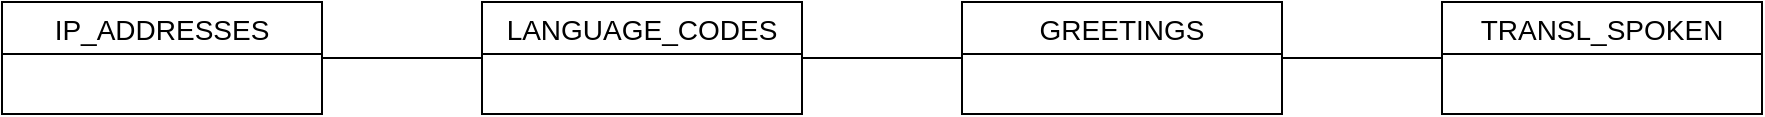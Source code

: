 <mxfile version="22.0.2" type="device" pages="3">
  <diagram id="hJV0ZQkFbABwnVKJ7RYU" name="conceptual_design">
    <mxGraphModel dx="1000" dy="539" grid="1" gridSize="10" guides="1" tooltips="1" connect="1" arrows="1" fold="1" page="1" pageScale="1" pageWidth="1000" pageHeight="1000" math="0" shadow="0">
      <root>
        <mxCell id="0" />
        <mxCell id="1" parent="0" />
        <mxCell id="ZknJ5x5VJZ94a26kMO_S-1" value="IP_ADDRESSES" style="swimlane;fontStyle=0;childLayout=stackLayout;horizontal=1;startSize=26;horizontalStack=0;resizeParent=1;resizeParentMax=0;resizeLast=0;collapsible=1;marginBottom=0;align=center;fontSize=14;" vertex="1" parent="1">
          <mxGeometry x="60" y="472" width="160" height="56" as="geometry" />
        </mxCell>
        <mxCell id="891kBZRs9Im1itmzaJ-h-1" value="LANGUAGE_CODES" style="swimlane;fontStyle=0;childLayout=stackLayout;horizontal=1;startSize=26;horizontalStack=0;resizeParent=1;resizeParentMax=0;resizeLast=0;collapsible=1;marginBottom=0;align=center;fontSize=14;" vertex="1" parent="1">
          <mxGeometry x="300" y="472" width="160" height="56" as="geometry" />
        </mxCell>
        <mxCell id="891kBZRs9Im1itmzaJ-h-5" value="GREETINGS" style="swimlane;fontStyle=0;childLayout=stackLayout;horizontal=1;startSize=26;horizontalStack=0;resizeParent=1;resizeParentMax=0;resizeLast=0;collapsible=1;marginBottom=0;align=center;fontSize=14;" vertex="1" parent="1">
          <mxGeometry x="540" y="472" width="160" height="56" as="geometry" />
        </mxCell>
        <mxCell id="891kBZRs9Im1itmzaJ-h-6" value="TRANSL_SPOKEN" style="swimlane;fontStyle=0;childLayout=stackLayout;horizontal=1;startSize=26;horizontalStack=0;resizeParent=1;resizeParentMax=0;resizeLast=0;collapsible=1;marginBottom=0;align=center;fontSize=14;" vertex="1" parent="1">
          <mxGeometry x="780" y="472" width="160" height="56" as="geometry" />
        </mxCell>
        <mxCell id="891kBZRs9Im1itmzaJ-h-7" value="" style="endArrow=none;html=1;rounded=0;" edge="1" parent="1" source="ZknJ5x5VJZ94a26kMO_S-1" target="891kBZRs9Im1itmzaJ-h-1">
          <mxGeometry relative="1" as="geometry">
            <mxPoint x="220" y="582" as="sourcePoint" />
            <mxPoint x="380" y="582" as="targetPoint" />
          </mxGeometry>
        </mxCell>
        <mxCell id="891kBZRs9Im1itmzaJ-h-8" value="" style="endArrow=none;html=1;rounded=0;" edge="1" parent="1" source="891kBZRs9Im1itmzaJ-h-1" target="891kBZRs9Im1itmzaJ-h-5">
          <mxGeometry relative="1" as="geometry">
            <mxPoint x="360" y="642" as="sourcePoint" />
            <mxPoint x="520" y="642" as="targetPoint" />
          </mxGeometry>
        </mxCell>
        <mxCell id="891kBZRs9Im1itmzaJ-h-9" value="" style="endArrow=none;html=1;rounded=0;" edge="1" parent="1" source="891kBZRs9Im1itmzaJ-h-5" target="891kBZRs9Im1itmzaJ-h-6">
          <mxGeometry relative="1" as="geometry">
            <mxPoint x="510" y="572" as="sourcePoint" />
            <mxPoint x="670" y="572" as="targetPoint" />
          </mxGeometry>
        </mxCell>
      </root>
    </mxGraphModel>
  </diagram>
  <diagram id="FNNzb435j0wHvh76Kjw6" name="logical_design">
    <mxGraphModel dx="1000" dy="539" grid="1" gridSize="10" guides="1" tooltips="1" connect="1" arrows="1" fold="1" page="1" pageScale="1" pageWidth="1000" pageHeight="1000" math="0" shadow="0">
      <root>
        <mxCell id="0" />
        <mxCell id="1" parent="0" />
        <mxCell id="XMEvw6DjoePOZ77Knsfb-9" value="IP_ADDRESSES" style="swimlane;fontStyle=0;childLayout=stackLayout;horizontal=1;startSize=26;horizontalStack=0;resizeParent=1;resizeParentMax=0;resizeLast=0;collapsible=1;marginBottom=0;align=center;fontSize=14;" vertex="1" parent="1">
          <mxGeometry x="80" y="472" width="160" height="86" as="geometry" />
        </mxCell>
        <mxCell id="XMEvw6DjoePOZ77Knsfb-10" value="ip_address" style="text;strokeColor=none;fillColor=none;spacingLeft=4;spacingRight=4;overflow=hidden;rotatable=0;points=[[0,0.5],[1,0.5]];portConstraint=eastwest;fontSize=12;whiteSpace=wrap;html=1;" vertex="1" parent="XMEvw6DjoePOZ77Knsfb-9">
          <mxGeometry y="26" width="160" height="30" as="geometry" />
        </mxCell>
        <mxCell id="XMEvw6DjoePOZ77Knsfb-11" value="language_code" style="text;strokeColor=none;fillColor=none;spacingLeft=4;spacingRight=4;overflow=hidden;rotatable=0;points=[[0,0.5],[1,0.5]];portConstraint=eastwest;fontSize=12;whiteSpace=wrap;html=1;" vertex="1" parent="XMEvw6DjoePOZ77Knsfb-9">
          <mxGeometry y="56" width="160" height="30" as="geometry" />
        </mxCell>
        <mxCell id="XMEvw6DjoePOZ77Knsfb-13" value="LANGUAGE_CODES" style="swimlane;fontStyle=0;childLayout=stackLayout;horizontal=1;startSize=26;horizontalStack=0;resizeParent=1;resizeParentMax=0;resizeLast=0;collapsible=1;marginBottom=0;align=center;fontSize=14;" vertex="1" parent="1">
          <mxGeometry x="320" y="457" width="160" height="116" as="geometry" />
        </mxCell>
        <mxCell id="XMEvw6DjoePOZ77Knsfb-14" value="language_code" style="text;strokeColor=none;fillColor=none;spacingLeft=4;spacingRight=4;overflow=hidden;rotatable=0;points=[[0,0.5],[1,0.5]];portConstraint=eastwest;fontSize=12;whiteSpace=wrap;html=1;" vertex="1" parent="XMEvw6DjoePOZ77Knsfb-13">
          <mxGeometry y="26" width="160" height="30" as="geometry" />
        </mxCell>
        <mxCell id="XMEvw6DjoePOZ77Knsfb-15" value="can_be_translated" style="text;strokeColor=none;fillColor=none;spacingLeft=4;spacingRight=4;overflow=hidden;rotatable=0;points=[[0,0.5],[1,0.5]];portConstraint=eastwest;fontSize=12;whiteSpace=wrap;html=1;" vertex="1" parent="XMEvw6DjoePOZ77Knsfb-13">
          <mxGeometry y="56" width="160" height="30" as="geometry" />
        </mxCell>
        <mxCell id="XMEvw6DjoePOZ77Knsfb-16" value="can_be_spoken" style="text;strokeColor=none;fillColor=none;spacingLeft=4;spacingRight=4;overflow=hidden;rotatable=0;points=[[0,0.5],[1,0.5]];portConstraint=eastwest;fontSize=12;whiteSpace=wrap;html=1;" vertex="1" parent="XMEvw6DjoePOZ77Knsfb-13">
          <mxGeometry y="86" width="160" height="30" as="geometry" />
        </mxCell>
        <mxCell id="XMEvw6DjoePOZ77Knsfb-17" value="GREET_TRANSL_AUDIO" style="swimlane;fontStyle=0;childLayout=stackLayout;horizontal=1;startSize=26;horizontalStack=0;resizeParent=1;resizeParentMax=0;resizeLast=0;collapsible=1;marginBottom=0;align=center;fontSize=14;" vertex="1" parent="1">
          <mxGeometry x="560" y="457" width="160" height="116" as="geometry" />
        </mxCell>
        <mxCell id="XMEvw6DjoePOZ77Knsfb-18" value="language_code" style="text;strokeColor=none;fillColor=none;spacingLeft=4;spacingRight=4;overflow=hidden;rotatable=0;points=[[0,0.5],[1,0.5]];portConstraint=eastwest;fontSize=12;whiteSpace=wrap;html=1;" vertex="1" parent="XMEvw6DjoePOZ77Knsfb-17">
          <mxGeometry y="26" width="160" height="30" as="geometry" />
        </mxCell>
        <mxCell id="XMEvw6DjoePOZ77Knsfb-19" value="text" style="text;strokeColor=none;fillColor=none;spacingLeft=4;spacingRight=4;overflow=hidden;rotatable=0;points=[[0,0.5],[1,0.5]];portConstraint=eastwest;fontSize=12;whiteSpace=wrap;html=1;" vertex="1" parent="XMEvw6DjoePOZ77Knsfb-17">
          <mxGeometry y="56" width="160" height="30" as="geometry" />
        </mxCell>
        <mxCell id="XMEvw6DjoePOZ77Knsfb-20" value="audio" style="text;strokeColor=none;fillColor=none;spacingLeft=4;spacingRight=4;overflow=hidden;rotatable=0;points=[[0,0.5],[1,0.5]];portConstraint=eastwest;fontSize=12;whiteSpace=wrap;html=1;" vertex="1" parent="XMEvw6DjoePOZ77Knsfb-17">
          <mxGeometry y="86" width="160" height="30" as="geometry" />
        </mxCell>
        <mxCell id="XMEvw6DjoePOZ77Knsfb-28" value="" style="edgeStyle=entityRelationEdgeStyle;fontSize=12;html=1;endArrow=ERoneToMany;rounded=0;" edge="1" parent="1" source="XMEvw6DjoePOZ77Knsfb-9" target="XMEvw6DjoePOZ77Knsfb-13">
          <mxGeometry width="100" height="100" relative="1" as="geometry">
            <mxPoint x="250" y="760" as="sourcePoint" />
            <mxPoint x="350" y="660" as="targetPoint" />
          </mxGeometry>
        </mxCell>
        <mxCell id="XMEvw6DjoePOZ77Knsfb-29" value="" style="edgeStyle=entityRelationEdgeStyle;fontSize=12;html=1;endArrow=ERzeroToMany;endFill=1;rounded=0;" edge="1" parent="1" source="XMEvw6DjoePOZ77Knsfb-13" target="XMEvw6DjoePOZ77Knsfb-17">
          <mxGeometry width="100" height="100" relative="1" as="geometry">
            <mxPoint x="390" y="760" as="sourcePoint" />
            <mxPoint x="490" y="660" as="targetPoint" />
          </mxGeometry>
        </mxCell>
      </root>
    </mxGraphModel>
  </diagram>
  <diagram id="G8NqZe4c8x8uLK4mrncA" name="physical_design">
    <mxGraphModel dx="1290" dy="566" grid="1" gridSize="10" guides="1" tooltips="1" connect="1" arrows="1" fold="1" page="1" pageScale="1" pageWidth="1000" pageHeight="1000" math="0" shadow="0">
      <root>
        <mxCell id="0" />
        <mxCell id="1" parent="0" />
      </root>
    </mxGraphModel>
  </diagram>
</mxfile>
